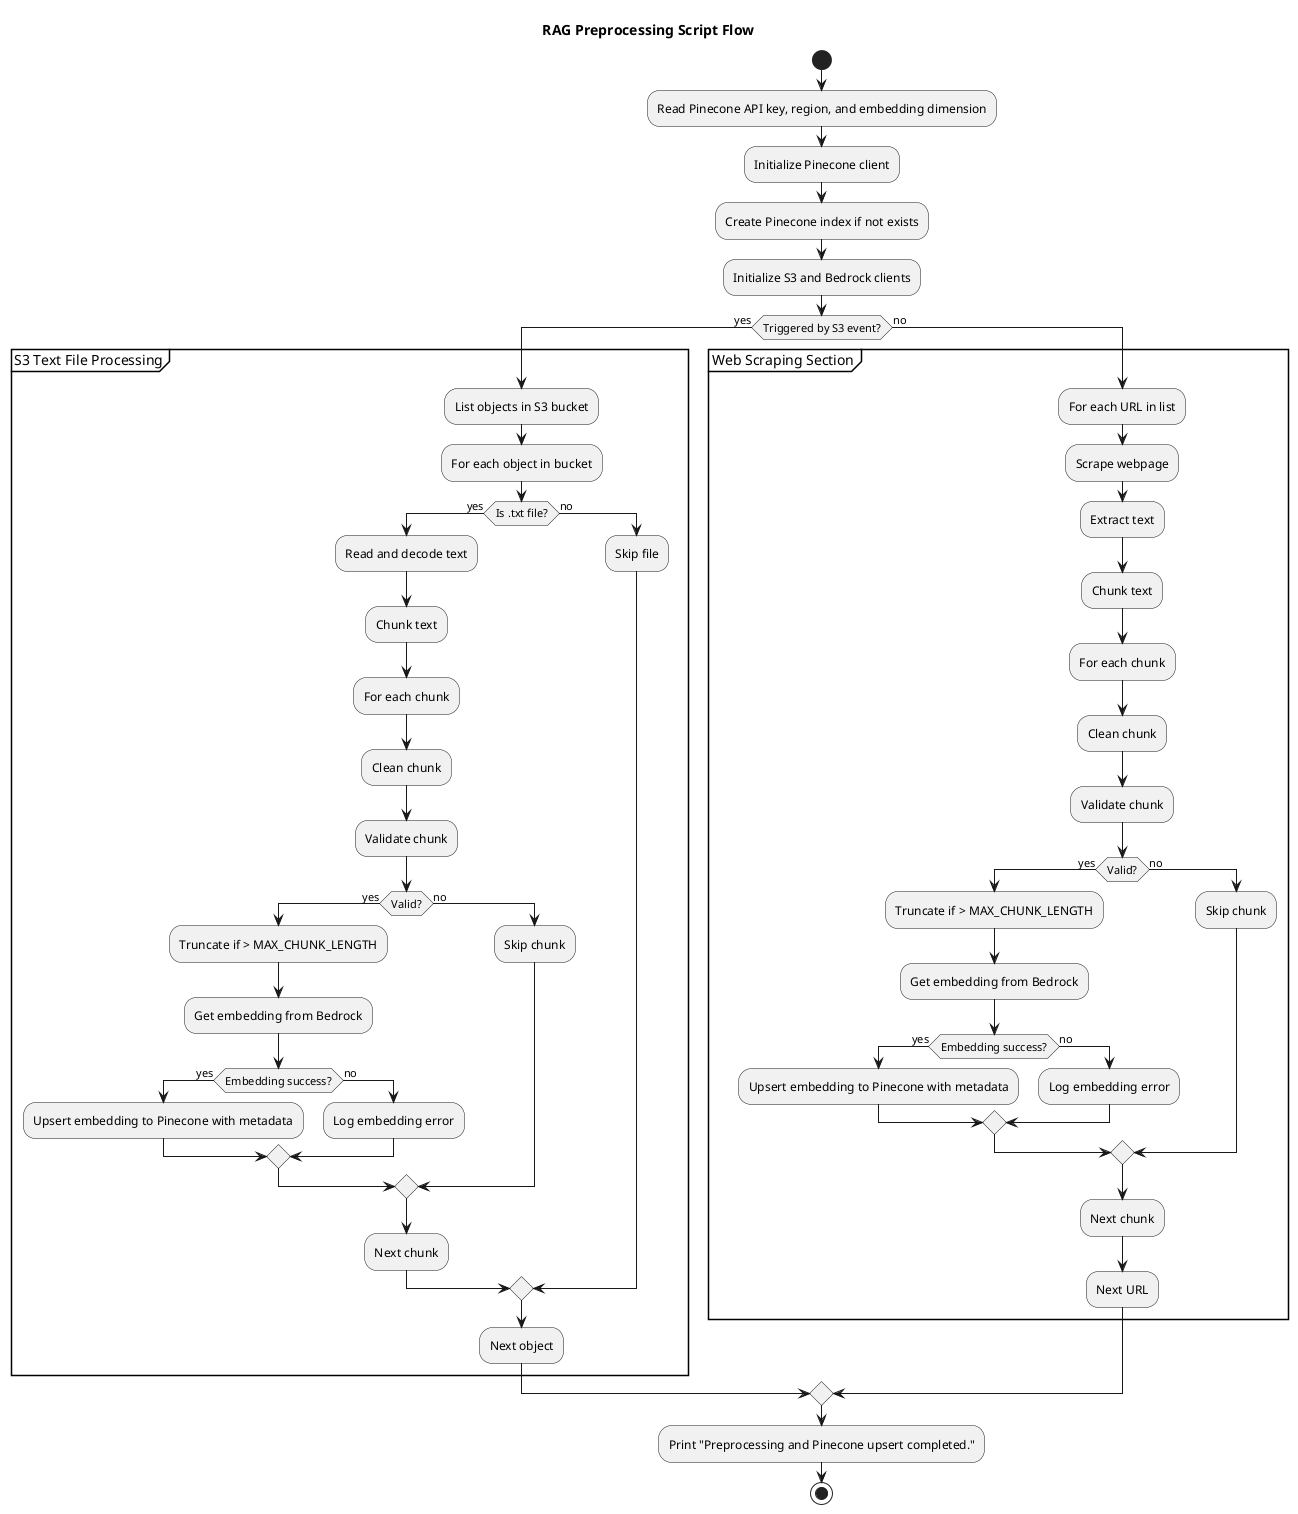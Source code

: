 @startuml PreprocessingScript
title RAG Preprocessing Script Flow

start

:Read Pinecone API key, region, and embedding dimension;
:Initialize Pinecone client;
:Create Pinecone index if not exists;
:Initialize S3 and Bedrock clients;

if (Triggered by S3 event?) then (yes)
    partition "S3 Text File Processing" {
        :List objects in S3 bucket;
        :For each object in bucket;
        if (Is .txt file?) then (yes)
            :Read and decode text;
            :Chunk text;
            :For each chunk;
                :Clean chunk;
                :Validate chunk;
                if (Valid?) then (yes)
                    :Truncate if > MAX_CHUNK_LENGTH;
                    :Get embedding from Bedrock;
                    if (Embedding success?) then (yes)
                        :Upsert embedding to Pinecone with metadata;
                    else (no)
                        :Log embedding error;
                    endif
                else (no)
                    :Skip chunk;
                endif
            :Next chunk;
        else (no)
            :Skip file;
        endif
        :Next object;
    }
else (no)
    partition "Web Scraping Section" {
        :For each URL in list;
            :Scrape webpage;
            :Extract text;
            :Chunk text;
            :For each chunk;
                :Clean chunk;
                :Validate chunk;
                if (Valid?) then (yes)
                    :Truncate if > MAX_CHUNK_LENGTH;
                    :Get embedding from Bedrock;
                    if (Embedding success?) then (yes)
                        :Upsert embedding to Pinecone with metadata;
                    else (no)
                        :Log embedding error;
                    endif
                else (no)
                    :Skip chunk;
                endif
            :Next chunk;
        :Next URL;
    }
endif

:Print "Preprocessing and Pinecone upsert completed.";
stop
@enduml